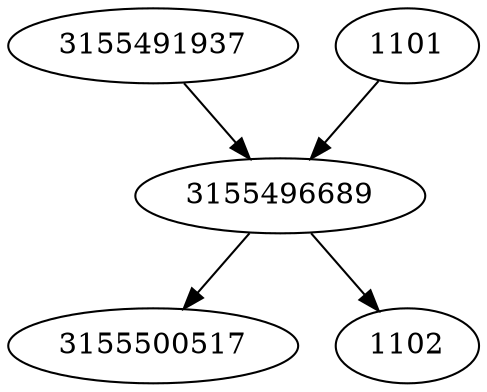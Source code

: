 strict digraph  {
3155491937;
3155500517;
1101;
1102;
3155496689;
3155491937 -> 3155496689;
1101 -> 3155496689;
3155496689 -> 1102;
3155496689 -> 3155500517;
}
